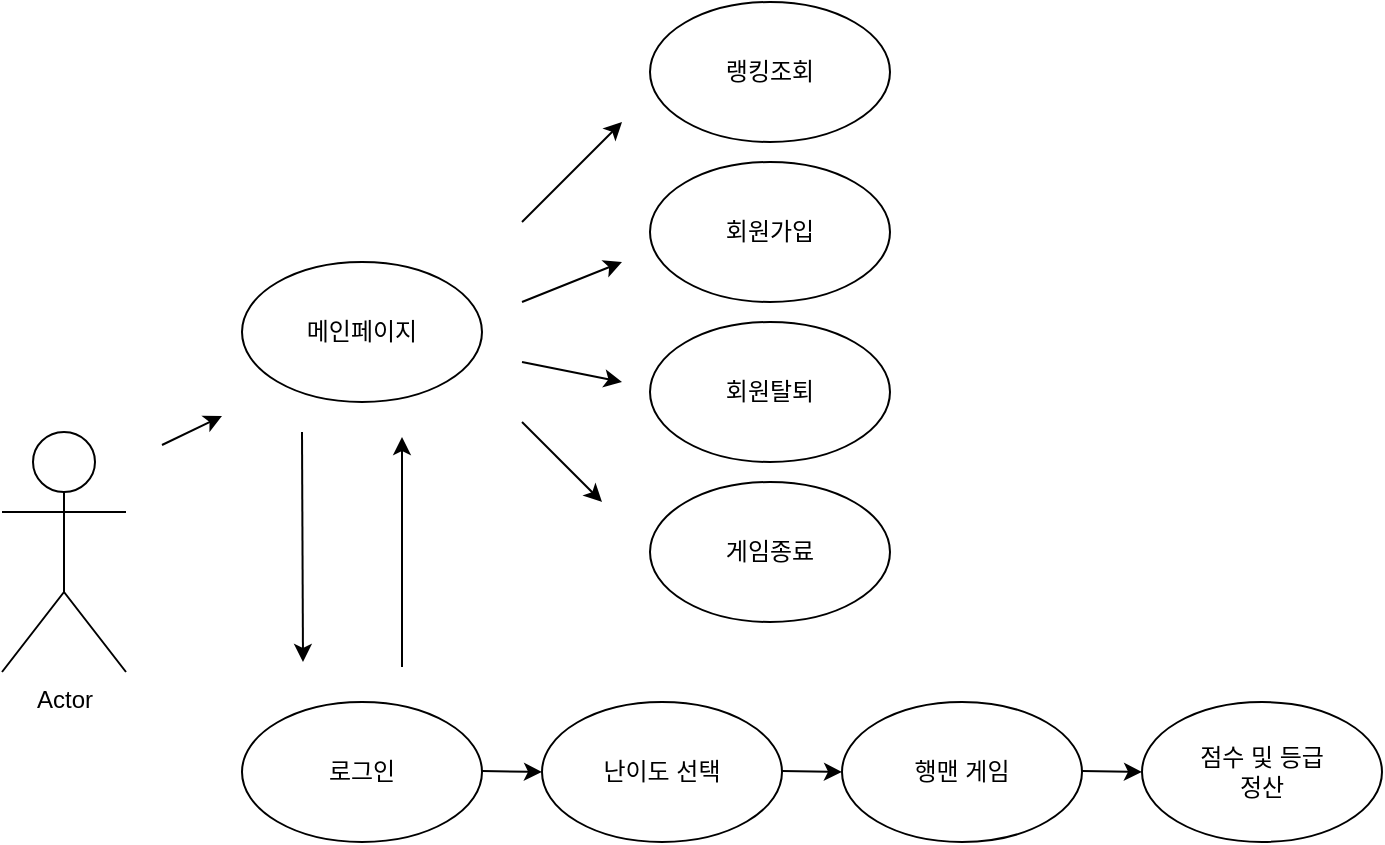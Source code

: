 <mxfile version="23.0.2" type="device" pages="2">
  <diagram name="페이지-1" id="M7ujDTDIxlOVYcq7Nbvg">
    <mxGraphModel dx="1434" dy="780" grid="1" gridSize="10" guides="1" tooltips="1" connect="1" arrows="1" fold="1" page="1" pageScale="1" pageWidth="827" pageHeight="1169" math="0" shadow="0">
      <root>
        <mxCell id="0" />
        <mxCell id="1" parent="0" />
        <mxCell id="8inSwv47TdfOTtSs1LVF-8" value="Actor" style="shape=umlActor;verticalLabelPosition=bottom;verticalAlign=top;html=1;outlineConnect=0;" parent="1" vertex="1">
          <mxGeometry x="90" y="585" width="62" height="120" as="geometry" />
        </mxCell>
        <mxCell id="8inSwv47TdfOTtSs1LVF-9" value="메인페이지" style="ellipse;whiteSpace=wrap;html=1;" parent="1" vertex="1">
          <mxGeometry x="210" y="500" width="120" height="70" as="geometry" />
        </mxCell>
        <mxCell id="8inSwv47TdfOTtSs1LVF-11" value="행맨 게임" style="ellipse;whiteSpace=wrap;html=1;" parent="1" vertex="1">
          <mxGeometry x="510" y="720" width="120" height="70" as="geometry" />
        </mxCell>
        <mxCell id="8inSwv47TdfOTtSs1LVF-13" value="점수 및 등급&lt;br&gt;정산" style="ellipse;whiteSpace=wrap;html=1;" parent="1" vertex="1">
          <mxGeometry x="660" y="720" width="120" height="70" as="geometry" />
        </mxCell>
        <mxCell id="8inSwv47TdfOTtSs1LVF-17" value="" style="endArrow=classic;html=1;rounded=0;" parent="1" edge="1">
          <mxGeometry width="50" height="50" relative="1" as="geometry">
            <mxPoint x="350" y="550" as="sourcePoint" />
            <mxPoint x="400" y="560" as="targetPoint" />
            <Array as="points">
              <mxPoint x="350" y="550" />
            </Array>
          </mxGeometry>
        </mxCell>
        <mxCell id="8inSwv47TdfOTtSs1LVF-21" value="" style="endArrow=classic;html=1;rounded=0;" parent="1" edge="1">
          <mxGeometry width="50" height="50" relative="1" as="geometry">
            <mxPoint x="240" y="585" as="sourcePoint" />
            <mxPoint x="240.5" y="700" as="targetPoint" />
            <Array as="points">
              <mxPoint x="240" y="585" />
            </Array>
          </mxGeometry>
        </mxCell>
        <mxCell id="8inSwv47TdfOTtSs1LVF-22" value="난이도 선택" style="ellipse;whiteSpace=wrap;html=1;" parent="1" vertex="1">
          <mxGeometry x="360" y="720" width="120" height="70" as="geometry" />
        </mxCell>
        <mxCell id="fBiShF02M5B_dLzQdFXN-1" value="회원가입" style="ellipse;whiteSpace=wrap;html=1;" parent="1" vertex="1">
          <mxGeometry x="414" y="450" width="120" height="70" as="geometry" />
        </mxCell>
        <mxCell id="fBiShF02M5B_dLzQdFXN-2" value="로그인" style="ellipse;whiteSpace=wrap;html=1;" parent="1" vertex="1">
          <mxGeometry x="210" y="720" width="120" height="70" as="geometry" />
        </mxCell>
        <mxCell id="fBiShF02M5B_dLzQdFXN-3" value="회원탈퇴" style="ellipse;whiteSpace=wrap;html=1;" parent="1" vertex="1">
          <mxGeometry x="414" y="530" width="120" height="70" as="geometry" />
        </mxCell>
        <mxCell id="fBiShF02M5B_dLzQdFXN-4" value="랭킹조회" style="ellipse;whiteSpace=wrap;html=1;" parent="1" vertex="1">
          <mxGeometry x="414" y="370" width="120" height="70" as="geometry" />
        </mxCell>
        <mxCell id="fBiShF02M5B_dLzQdFXN-6" value="" style="endArrow=classic;html=1;rounded=0;" parent="1" edge="1">
          <mxGeometry width="50" height="50" relative="1" as="geometry">
            <mxPoint x="350" y="480" as="sourcePoint" />
            <mxPoint x="400" y="430" as="targetPoint" />
            <Array as="points">
              <mxPoint x="350" y="480" />
            </Array>
          </mxGeometry>
        </mxCell>
        <mxCell id="fBiShF02M5B_dLzQdFXN-7" value="" style="endArrow=classic;html=1;rounded=0;" parent="1" edge="1">
          <mxGeometry width="50" height="50" relative="1" as="geometry">
            <mxPoint x="350" y="520" as="sourcePoint" />
            <mxPoint x="400" y="500" as="targetPoint" />
            <Array as="points">
              <mxPoint x="350" y="520" />
            </Array>
          </mxGeometry>
        </mxCell>
        <mxCell id="fBiShF02M5B_dLzQdFXN-9" value="" style="endArrow=classic;html=1;rounded=0;" parent="1" edge="1">
          <mxGeometry width="50" height="50" relative="1" as="geometry">
            <mxPoint x="350" y="580" as="sourcePoint" />
            <mxPoint x="390" y="620" as="targetPoint" />
            <Array as="points">
              <mxPoint x="350" y="580" />
            </Array>
          </mxGeometry>
        </mxCell>
        <mxCell id="fBiShF02M5B_dLzQdFXN-10" value="" style="endArrow=classic;html=1;rounded=0;" parent="1" edge="1">
          <mxGeometry width="50" height="50" relative="1" as="geometry">
            <mxPoint x="170" y="591.5" as="sourcePoint" />
            <mxPoint x="200" y="577" as="targetPoint" />
            <Array as="points">
              <mxPoint x="170" y="591.5" />
            </Array>
          </mxGeometry>
        </mxCell>
        <mxCell id="fBiShF02M5B_dLzQdFXN-11" value="" style="endArrow=classic;html=1;rounded=0;entryX=0;entryY=0.5;entryDx=0;entryDy=0;" parent="1" target="8inSwv47TdfOTtSs1LVF-22" edge="1">
          <mxGeometry width="50" height="50" relative="1" as="geometry">
            <mxPoint x="330" y="754.5" as="sourcePoint" />
            <mxPoint x="350" y="755.5" as="targetPoint" />
            <Array as="points">
              <mxPoint x="330" y="754.5" />
            </Array>
          </mxGeometry>
        </mxCell>
        <mxCell id="fBiShF02M5B_dLzQdFXN-12" value="" style="endArrow=classic;html=1;rounded=0;entryX=0;entryY=0.5;entryDx=0;entryDy=0;" parent="1" edge="1">
          <mxGeometry width="50" height="50" relative="1" as="geometry">
            <mxPoint x="480" y="754.5" as="sourcePoint" />
            <mxPoint x="510" y="755" as="targetPoint" />
            <Array as="points">
              <mxPoint x="480" y="754.5" />
            </Array>
          </mxGeometry>
        </mxCell>
        <mxCell id="fBiShF02M5B_dLzQdFXN-13" value="" style="endArrow=classic;html=1;rounded=0;entryX=0;entryY=0.5;entryDx=0;entryDy=0;" parent="1" edge="1">
          <mxGeometry width="50" height="50" relative="1" as="geometry">
            <mxPoint x="630" y="754.5" as="sourcePoint" />
            <mxPoint x="660" y="755" as="targetPoint" />
            <Array as="points">
              <mxPoint x="630" y="754.5" />
            </Array>
          </mxGeometry>
        </mxCell>
        <mxCell id="fBiShF02M5B_dLzQdFXN-14" value="게임종료" style="ellipse;whiteSpace=wrap;html=1;" parent="1" vertex="1">
          <mxGeometry x="414" y="610" width="120" height="70" as="geometry" />
        </mxCell>
        <mxCell id="fBiShF02M5B_dLzQdFXN-15" value="" style="endArrow=classic;html=1;rounded=0;" parent="1" edge="1">
          <mxGeometry width="50" height="50" relative="1" as="geometry">
            <mxPoint x="290" y="702.5" as="sourcePoint" />
            <mxPoint x="290" y="587.5" as="targetPoint" />
            <Array as="points">
              <mxPoint x="290" y="702.5" />
            </Array>
          </mxGeometry>
        </mxCell>
      </root>
    </mxGraphModel>
  </diagram>
  <diagram id="J_2vrl1m1R7lYh27HYxW" name="페이지-2">
    <mxGraphModel dx="1434" dy="780" grid="1" gridSize="10" guides="1" tooltips="1" connect="1" arrows="1" fold="1" page="1" pageScale="1" pageWidth="827" pageHeight="1169" math="0" shadow="0">
      <root>
        <mxCell id="0" />
        <mxCell id="1" parent="0" />
      </root>
    </mxGraphModel>
  </diagram>
</mxfile>

